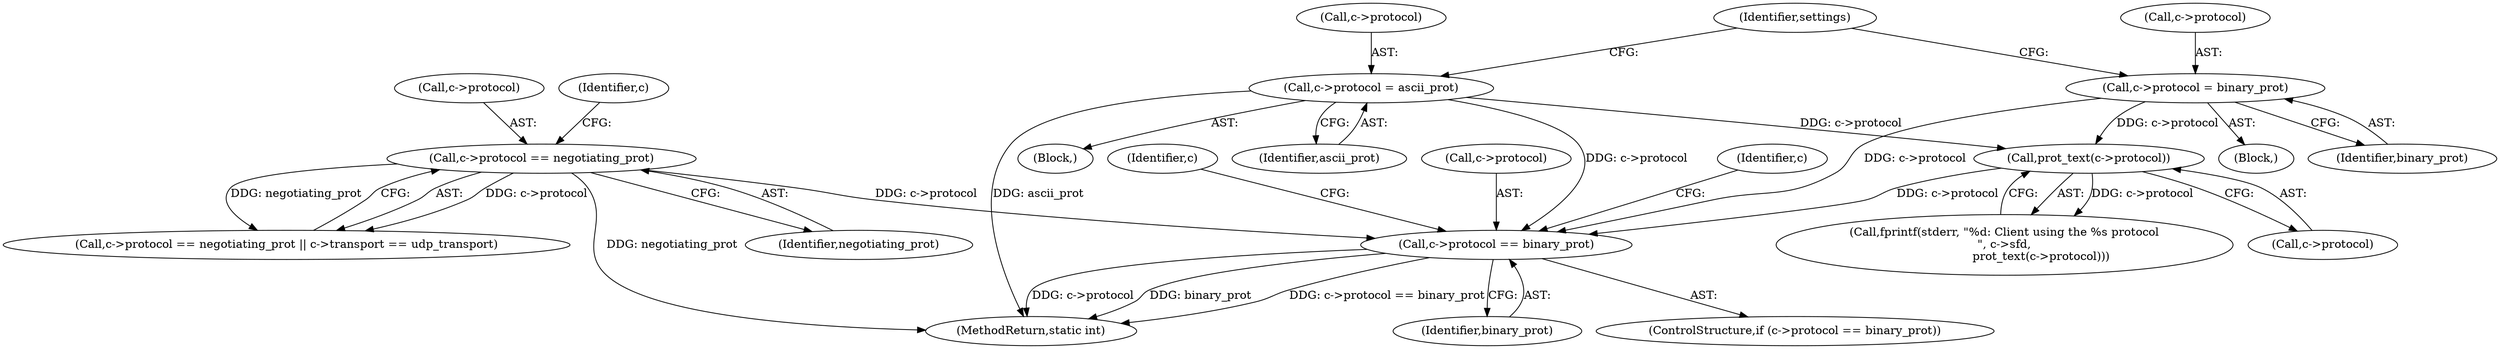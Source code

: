 digraph "0_memcached_75cc83685e103bc8ba380a57468c8f04413033f9@pointer" {
"1000186" [label="(Call,c->protocol == binary_prot)"];
"1000181" [label="(Call,prot_text(c->protocol))"];
"1000163" [label="(Call,c->protocol = ascii_prot)"];
"1000156" [label="(Call,c->protocol = binary_prot)"];
"1000132" [label="(Call,c->protocol == negotiating_prot)"];
"1000136" [label="(Identifier,negotiating_prot)"];
"1000155" [label="(Block,)"];
"1000186" [label="(Call,c->protocol == binary_prot)"];
"1000167" [label="(Identifier,ascii_prot)"];
"1000475" [label="(Identifier,c)"];
"1000190" [label="(Identifier,binary_prot)"];
"1000157" [label="(Call,c->protocol)"];
"1000164" [label="(Call,c->protocol)"];
"1000175" [label="(Call,fprintf(stderr, \"%d: Client using the %s protocol\n\", c->sfd,\n                    prot_text(c->protocol)))"];
"1000133" [label="(Call,c->protocol)"];
"1000162" [label="(Block,)"];
"1000185" [label="(ControlStructure,if (c->protocol == binary_prot))"];
"1000131" [label="(Call,c->protocol == negotiating_prot || c->transport == udp_transport)"];
"1000187" [label="(Call,c->protocol)"];
"1000132" [label="(Call,c->protocol == negotiating_prot)"];
"1000160" [label="(Identifier,binary_prot)"];
"1000139" [label="(Identifier,c)"];
"1000163" [label="(Call,c->protocol = ascii_prot)"];
"1000195" [label="(Identifier,c)"];
"1000182" [label="(Call,c->protocol)"];
"1000181" [label="(Call,prot_text(c->protocol))"];
"1000156" [label="(Call,c->protocol = binary_prot)"];
"1000565" [label="(MethodReturn,static int)"];
"1000171" [label="(Identifier,settings)"];
"1000186" -> "1000185"  [label="AST: "];
"1000186" -> "1000190"  [label="CFG: "];
"1000187" -> "1000186"  [label="AST: "];
"1000190" -> "1000186"  [label="AST: "];
"1000195" -> "1000186"  [label="CFG: "];
"1000475" -> "1000186"  [label="CFG: "];
"1000186" -> "1000565"  [label="DDG: c->protocol == binary_prot"];
"1000186" -> "1000565"  [label="DDG: c->protocol"];
"1000186" -> "1000565"  [label="DDG: binary_prot"];
"1000181" -> "1000186"  [label="DDG: c->protocol"];
"1000163" -> "1000186"  [label="DDG: c->protocol"];
"1000156" -> "1000186"  [label="DDG: c->protocol"];
"1000132" -> "1000186"  [label="DDG: c->protocol"];
"1000181" -> "1000175"  [label="AST: "];
"1000181" -> "1000182"  [label="CFG: "];
"1000182" -> "1000181"  [label="AST: "];
"1000175" -> "1000181"  [label="CFG: "];
"1000181" -> "1000175"  [label="DDG: c->protocol"];
"1000163" -> "1000181"  [label="DDG: c->protocol"];
"1000156" -> "1000181"  [label="DDG: c->protocol"];
"1000163" -> "1000162"  [label="AST: "];
"1000163" -> "1000167"  [label="CFG: "];
"1000164" -> "1000163"  [label="AST: "];
"1000167" -> "1000163"  [label="AST: "];
"1000171" -> "1000163"  [label="CFG: "];
"1000163" -> "1000565"  [label="DDG: ascii_prot"];
"1000156" -> "1000155"  [label="AST: "];
"1000156" -> "1000160"  [label="CFG: "];
"1000157" -> "1000156"  [label="AST: "];
"1000160" -> "1000156"  [label="AST: "];
"1000171" -> "1000156"  [label="CFG: "];
"1000132" -> "1000131"  [label="AST: "];
"1000132" -> "1000136"  [label="CFG: "];
"1000133" -> "1000132"  [label="AST: "];
"1000136" -> "1000132"  [label="AST: "];
"1000139" -> "1000132"  [label="CFG: "];
"1000131" -> "1000132"  [label="CFG: "];
"1000132" -> "1000565"  [label="DDG: negotiating_prot"];
"1000132" -> "1000131"  [label="DDG: c->protocol"];
"1000132" -> "1000131"  [label="DDG: negotiating_prot"];
}
